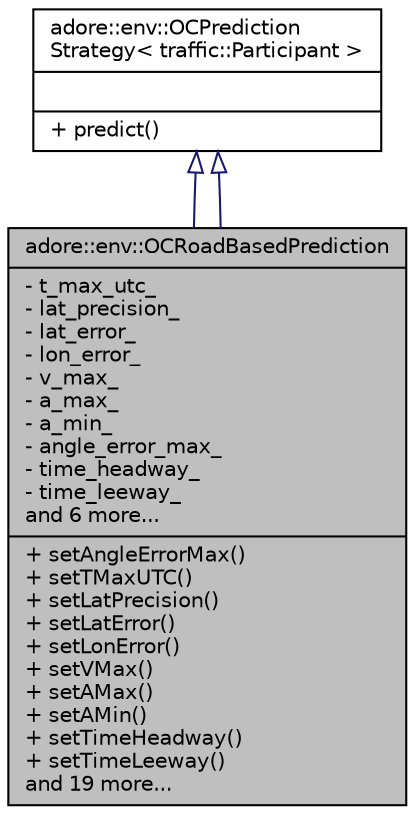 digraph "adore::env::OCRoadBasedPrediction"
{
 // LATEX_PDF_SIZE
  edge [fontname="Helvetica",fontsize="10",labelfontname="Helvetica",labelfontsize="10"];
  node [fontname="Helvetica",fontsize="10",shape=record];
  Node1 [label="{adore::env::OCRoadBasedPrediction\n|- t_max_utc_\l- lat_precision_\l- lat_error_\l- lon_error_\l- v_max_\l- a_max_\l- a_min_\l- angle_error_max_\l- time_headway_\l- time_leeway_\land 6 more...\l|+ setAngleErrorMax()\l+ setTMaxUTC()\l+ setLatPrecision()\l+ setLatError()\l+ setLonError()\l+ setVMax()\l+ setAMax()\l+ setAMin()\l+ setTimeHeadway()\l+ setTimeLeeway()\land 19 more...\l}",height=0.2,width=0.4,color="black", fillcolor="grey75", style="filled", fontcolor="black",tooltip=" "];
  Node2 -> Node1 [dir="back",color="midnightblue",fontsize="10",style="solid",arrowtail="onormal",fontname="Helvetica"];
  Node2 [label="{adore::env::OCPrediction\lStrategy\< traffic::Participant \>\n||+ predict()\l}",height=0.2,width=0.4,color="black", fillcolor="white", style="filled",URL="$classadore_1_1env_1_1OCPredictionStrategy.html",tooltip=" "];
  Node2 -> Node1 [dir="back",color="midnightblue",fontsize="10",style="solid",arrowtail="onormal",fontname="Helvetica"];
}
